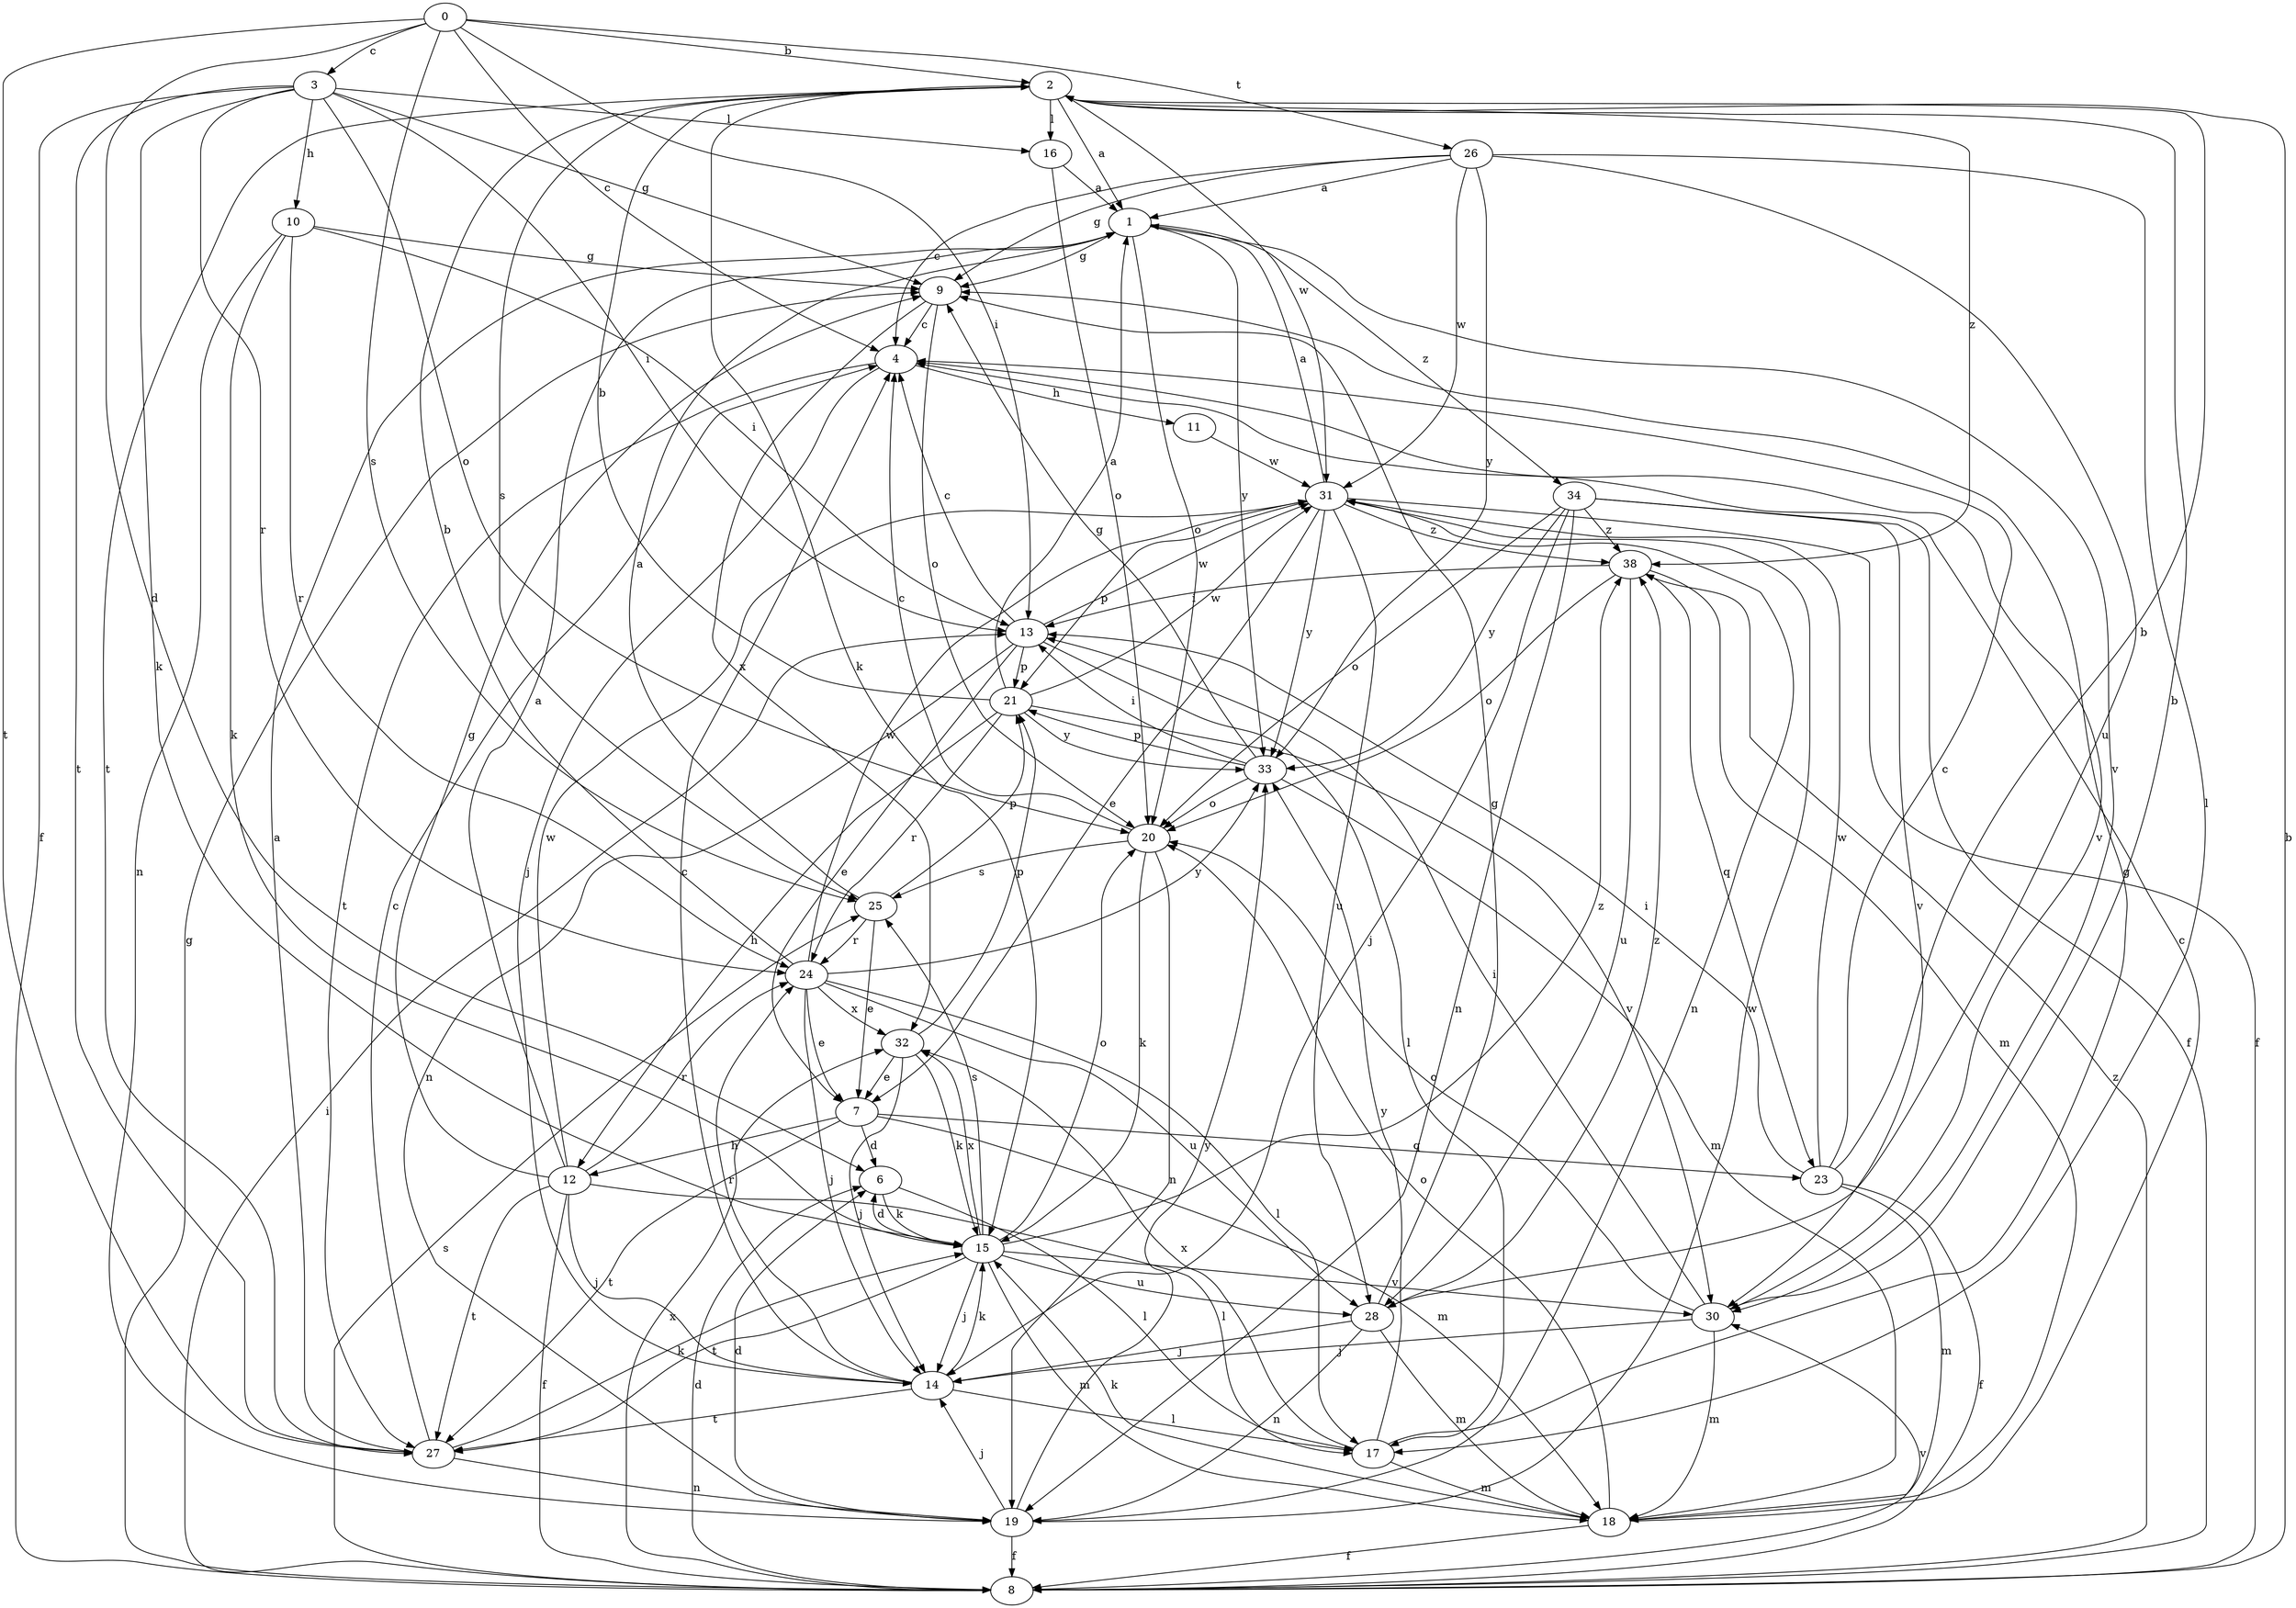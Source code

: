 strict digraph  {
0;
1;
2;
3;
4;
6;
7;
8;
9;
10;
11;
12;
13;
14;
15;
16;
17;
18;
19;
20;
21;
23;
24;
25;
26;
27;
28;
30;
31;
32;
33;
34;
38;
0 -> 2  [label=b];
0 -> 3  [label=c];
0 -> 4  [label=c];
0 -> 6  [label=d];
0 -> 13  [label=i];
0 -> 25  [label=s];
0 -> 26  [label=t];
0 -> 27  [label=t];
1 -> 9  [label=g];
1 -> 20  [label=o];
1 -> 30  [label=v];
1 -> 33  [label=y];
1 -> 34  [label=z];
2 -> 1  [label=a];
2 -> 15  [label=k];
2 -> 16  [label=l];
2 -> 25  [label=s];
2 -> 27  [label=t];
2 -> 31  [label=w];
2 -> 38  [label=z];
3 -> 8  [label=f];
3 -> 9  [label=g];
3 -> 10  [label=h];
3 -> 13  [label=i];
3 -> 15  [label=k];
3 -> 16  [label=l];
3 -> 20  [label=o];
3 -> 24  [label=r];
3 -> 27  [label=t];
4 -> 11  [label=h];
4 -> 14  [label=j];
4 -> 27  [label=t];
4 -> 30  [label=v];
6 -> 15  [label=k];
6 -> 17  [label=l];
7 -> 6  [label=d];
7 -> 12  [label=h];
7 -> 18  [label=m];
7 -> 23  [label=q];
7 -> 27  [label=t];
8 -> 2  [label=b];
8 -> 6  [label=d];
8 -> 9  [label=g];
8 -> 13  [label=i];
8 -> 25  [label=s];
8 -> 30  [label=v];
8 -> 32  [label=x];
8 -> 38  [label=z];
9 -> 4  [label=c];
9 -> 20  [label=o];
9 -> 32  [label=x];
10 -> 9  [label=g];
10 -> 13  [label=i];
10 -> 15  [label=k];
10 -> 19  [label=n];
10 -> 24  [label=r];
11 -> 31  [label=w];
12 -> 1  [label=a];
12 -> 8  [label=f];
12 -> 9  [label=g];
12 -> 14  [label=j];
12 -> 17  [label=l];
12 -> 24  [label=r];
12 -> 27  [label=t];
12 -> 31  [label=w];
13 -> 4  [label=c];
13 -> 7  [label=e];
13 -> 17  [label=l];
13 -> 19  [label=n];
13 -> 21  [label=p];
13 -> 31  [label=w];
14 -> 4  [label=c];
14 -> 15  [label=k];
14 -> 17  [label=l];
14 -> 24  [label=r];
14 -> 27  [label=t];
15 -> 6  [label=d];
15 -> 14  [label=j];
15 -> 18  [label=m];
15 -> 20  [label=o];
15 -> 25  [label=s];
15 -> 27  [label=t];
15 -> 28  [label=u];
15 -> 30  [label=v];
15 -> 32  [label=x];
15 -> 38  [label=z];
16 -> 1  [label=a];
16 -> 20  [label=o];
17 -> 9  [label=g];
17 -> 18  [label=m];
17 -> 32  [label=x];
17 -> 33  [label=y];
18 -> 4  [label=c];
18 -> 8  [label=f];
18 -> 15  [label=k];
18 -> 20  [label=o];
19 -> 6  [label=d];
19 -> 8  [label=f];
19 -> 14  [label=j];
19 -> 31  [label=w];
19 -> 33  [label=y];
20 -> 4  [label=c];
20 -> 15  [label=k];
20 -> 19  [label=n];
20 -> 25  [label=s];
21 -> 1  [label=a];
21 -> 2  [label=b];
21 -> 12  [label=h];
21 -> 24  [label=r];
21 -> 30  [label=v];
21 -> 31  [label=w];
21 -> 33  [label=y];
23 -> 2  [label=b];
23 -> 4  [label=c];
23 -> 8  [label=f];
23 -> 13  [label=i];
23 -> 18  [label=m];
23 -> 31  [label=w];
24 -> 2  [label=b];
24 -> 7  [label=e];
24 -> 14  [label=j];
24 -> 17  [label=l];
24 -> 28  [label=u];
24 -> 31  [label=w];
24 -> 32  [label=x];
24 -> 33  [label=y];
25 -> 1  [label=a];
25 -> 7  [label=e];
25 -> 21  [label=p];
25 -> 24  [label=r];
26 -> 1  [label=a];
26 -> 4  [label=c];
26 -> 9  [label=g];
26 -> 17  [label=l];
26 -> 28  [label=u];
26 -> 31  [label=w];
26 -> 33  [label=y];
27 -> 1  [label=a];
27 -> 4  [label=c];
27 -> 15  [label=k];
27 -> 19  [label=n];
28 -> 9  [label=g];
28 -> 14  [label=j];
28 -> 18  [label=m];
28 -> 19  [label=n];
28 -> 38  [label=z];
30 -> 2  [label=b];
30 -> 13  [label=i];
30 -> 14  [label=j];
30 -> 18  [label=m];
30 -> 20  [label=o];
31 -> 1  [label=a];
31 -> 7  [label=e];
31 -> 8  [label=f];
31 -> 19  [label=n];
31 -> 21  [label=p];
31 -> 28  [label=u];
31 -> 33  [label=y];
31 -> 38  [label=z];
32 -> 7  [label=e];
32 -> 14  [label=j];
32 -> 15  [label=k];
32 -> 21  [label=p];
33 -> 9  [label=g];
33 -> 13  [label=i];
33 -> 18  [label=m];
33 -> 20  [label=o];
33 -> 21  [label=p];
34 -> 8  [label=f];
34 -> 14  [label=j];
34 -> 19  [label=n];
34 -> 20  [label=o];
34 -> 30  [label=v];
34 -> 33  [label=y];
34 -> 38  [label=z];
38 -> 13  [label=i];
38 -> 18  [label=m];
38 -> 20  [label=o];
38 -> 23  [label=q];
38 -> 28  [label=u];
}
